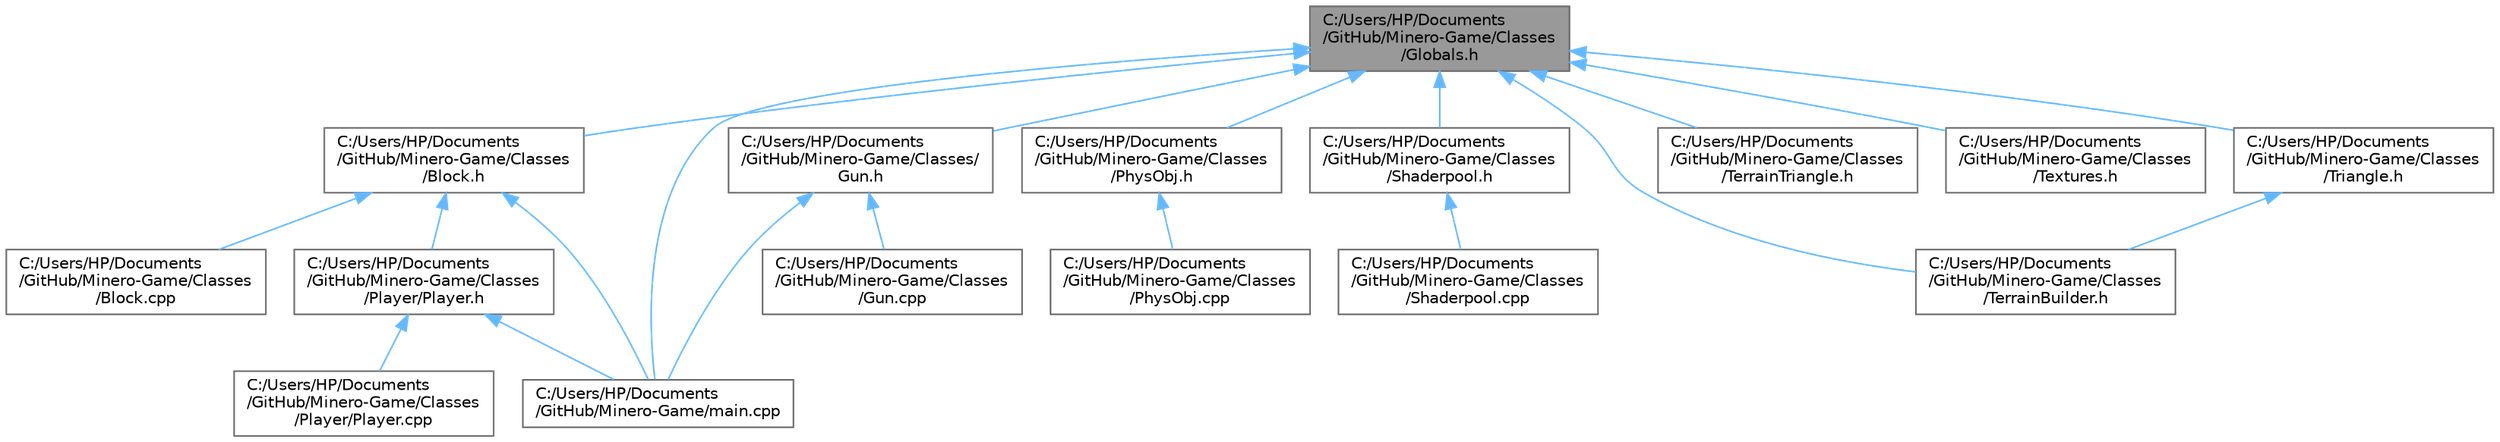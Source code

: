 digraph "C:/Users/HP/Documents/GitHub/Minero-Game/Classes/Globals.h"
{
 // LATEX_PDF_SIZE
  bgcolor="transparent";
  edge [fontname=Helvetica,fontsize=10,labelfontname=Helvetica,labelfontsize=10];
  node [fontname=Helvetica,fontsize=10,shape=box,height=0.2,width=0.4];
  Node1 [id="Node000001",label="C:/Users/HP/Documents\l/GitHub/Minero-Game/Classes\l/Globals.h",height=0.2,width=0.4,color="gray40", fillcolor="grey60", style="filled", fontcolor="black",tooltip=" "];
  Node1 -> Node2 [id="edge20_Node000001_Node000002",dir="back",color="steelblue1",style="solid",tooltip=" "];
  Node2 [id="Node000002",label="C:/Users/HP/Documents\l/GitHub/Minero-Game/Classes\l/Block.h",height=0.2,width=0.4,color="grey40", fillcolor="white", style="filled",URL="$_classes_2_block_8h.html",tooltip=" "];
  Node2 -> Node3 [id="edge21_Node000002_Node000003",dir="back",color="steelblue1",style="solid",tooltip=" "];
  Node3 [id="Node000003",label="C:/Users/HP/Documents\l/GitHub/Minero-Game/Classes\l/Block.cpp",height=0.2,width=0.4,color="grey40", fillcolor="white", style="filled",URL="$_classes_2_block_8cpp.html",tooltip=" "];
  Node2 -> Node4 [id="edge22_Node000002_Node000004",dir="back",color="steelblue1",style="solid",tooltip=" "];
  Node4 [id="Node000004",label="C:/Users/HP/Documents\l/GitHub/Minero-Game/Classes\l/Player/Player.h",height=0.2,width=0.4,color="grey40", fillcolor="white", style="filled",URL="$_classes_2_player_2_player_8h.html",tooltip=" "];
  Node4 -> Node5 [id="edge23_Node000004_Node000005",dir="back",color="steelblue1",style="solid",tooltip=" "];
  Node5 [id="Node000005",label="C:/Users/HP/Documents\l/GitHub/Minero-Game/Classes\l/Player/Player.cpp",height=0.2,width=0.4,color="grey40", fillcolor="white", style="filled",URL="$_classes_2_player_2_player_8cpp.html",tooltip=" "];
  Node4 -> Node6 [id="edge24_Node000004_Node000006",dir="back",color="steelblue1",style="solid",tooltip=" "];
  Node6 [id="Node000006",label="C:/Users/HP/Documents\l/GitHub/Minero-Game/main.cpp",height=0.2,width=0.4,color="grey40", fillcolor="white", style="filled",URL="$main_8cpp.html",tooltip=" "];
  Node2 -> Node6 [id="edge25_Node000002_Node000006",dir="back",color="steelblue1",style="solid",tooltip=" "];
  Node1 -> Node7 [id="edge26_Node000001_Node000007",dir="back",color="steelblue1",style="solid",tooltip=" "];
  Node7 [id="Node000007",label="C:/Users/HP/Documents\l/GitHub/Minero-Game/Classes/\lGun.h",height=0.2,width=0.4,color="grey40", fillcolor="white", style="filled",URL="$_classes_2_gun_8h.html",tooltip=" "];
  Node7 -> Node8 [id="edge27_Node000007_Node000008",dir="back",color="steelblue1",style="solid",tooltip=" "];
  Node8 [id="Node000008",label="C:/Users/HP/Documents\l/GitHub/Minero-Game/Classes\l/Gun.cpp",height=0.2,width=0.4,color="grey40", fillcolor="white", style="filled",URL="$_classes_2_gun_8cpp.html",tooltip=" "];
  Node7 -> Node6 [id="edge28_Node000007_Node000006",dir="back",color="steelblue1",style="solid",tooltip=" "];
  Node1 -> Node9 [id="edge29_Node000001_Node000009",dir="back",color="steelblue1",style="solid",tooltip=" "];
  Node9 [id="Node000009",label="C:/Users/HP/Documents\l/GitHub/Minero-Game/Classes\l/PhysObj.h",height=0.2,width=0.4,color="grey40", fillcolor="white", style="filled",URL="$_classes_2_phys_obj_8h.html",tooltip=" "];
  Node9 -> Node10 [id="edge30_Node000009_Node000010",dir="back",color="steelblue1",style="solid",tooltip=" "];
  Node10 [id="Node000010",label="C:/Users/HP/Documents\l/GitHub/Minero-Game/Classes\l/PhysObj.cpp",height=0.2,width=0.4,color="grey40", fillcolor="white", style="filled",URL="$_classes_2_phys_obj_8cpp.html",tooltip=" "];
  Node1 -> Node11 [id="edge31_Node000001_Node000011",dir="back",color="steelblue1",style="solid",tooltip=" "];
  Node11 [id="Node000011",label="C:/Users/HP/Documents\l/GitHub/Minero-Game/Classes\l/Shaderpool.h",height=0.2,width=0.4,color="grey40", fillcolor="white", style="filled",URL="$_classes_2_shaderpool_8h.html",tooltip=" "];
  Node11 -> Node12 [id="edge32_Node000011_Node000012",dir="back",color="steelblue1",style="solid",tooltip=" "];
  Node12 [id="Node000012",label="C:/Users/HP/Documents\l/GitHub/Minero-Game/Classes\l/Shaderpool.cpp",height=0.2,width=0.4,color="grey40", fillcolor="white", style="filled",URL="$_classes_2_shaderpool_8cpp.html",tooltip=" "];
  Node1 -> Node13 [id="edge33_Node000001_Node000013",dir="back",color="steelblue1",style="solid",tooltip=" "];
  Node13 [id="Node000013",label="C:/Users/HP/Documents\l/GitHub/Minero-Game/Classes\l/TerrainBuilder.h",height=0.2,width=0.4,color="grey40", fillcolor="white", style="filled",URL="$_classes_2_terrain_builder_8h.html",tooltip=" "];
  Node1 -> Node14 [id="edge34_Node000001_Node000014",dir="back",color="steelblue1",style="solid",tooltip=" "];
  Node14 [id="Node000014",label="C:/Users/HP/Documents\l/GitHub/Minero-Game/Classes\l/TerrainTriangle.h",height=0.2,width=0.4,color="grey40", fillcolor="white", style="filled",URL="$_classes_2_terrain_triangle_8h.html",tooltip=" "];
  Node1 -> Node15 [id="edge35_Node000001_Node000015",dir="back",color="steelblue1",style="solid",tooltip=" "];
  Node15 [id="Node000015",label="C:/Users/HP/Documents\l/GitHub/Minero-Game/Classes\l/Textures.h",height=0.2,width=0.4,color="grey40", fillcolor="white", style="filled",URL="$_classes_2_textures_8h.html",tooltip=" "];
  Node1 -> Node16 [id="edge36_Node000001_Node000016",dir="back",color="steelblue1",style="solid",tooltip=" "];
  Node16 [id="Node000016",label="C:/Users/HP/Documents\l/GitHub/Minero-Game/Classes\l/Triangle.h",height=0.2,width=0.4,color="grey40", fillcolor="white", style="filled",URL="$_classes_2_triangle_8h.html",tooltip=" "];
  Node16 -> Node13 [id="edge37_Node000016_Node000013",dir="back",color="steelblue1",style="solid",tooltip=" "];
  Node1 -> Node6 [id="edge38_Node000001_Node000006",dir="back",color="steelblue1",style="solid",tooltip=" "];
}
